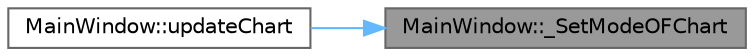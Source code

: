 digraph "MainWindow::_SetModeOFChart"
{
 // LATEX_PDF_SIZE
  bgcolor="transparent";
  edge [fontname=Helvetica,fontsize=10,labelfontname=Helvetica,labelfontsize=10];
  node [fontname=Helvetica,fontsize=10,shape=box,height=0.2,width=0.4];
  rankdir="RL";
  Node1 [id="Node000001",label="MainWindow::_SetModeOFChart",height=0.2,width=0.4,color="gray40", fillcolor="grey60", style="filled", fontcolor="black",tooltip="تعیین نوع نمایش نمودار (خطی یا ستونی)"];
  Node1 -> Node2 [id="edge1_Node000001_Node000002",dir="back",color="steelblue1",style="solid",tooltip=" "];
  Node2 [id="Node000002",label="MainWindow::updateChart",height=0.2,width=0.4,color="grey40", fillcolor="white", style="filled",URL="$class_main_window.html#ac19c990c646bfea56be4f0665c46ac7f",tooltip="به‌روزرسانی نمودار با داده‌های جدید"];
}

